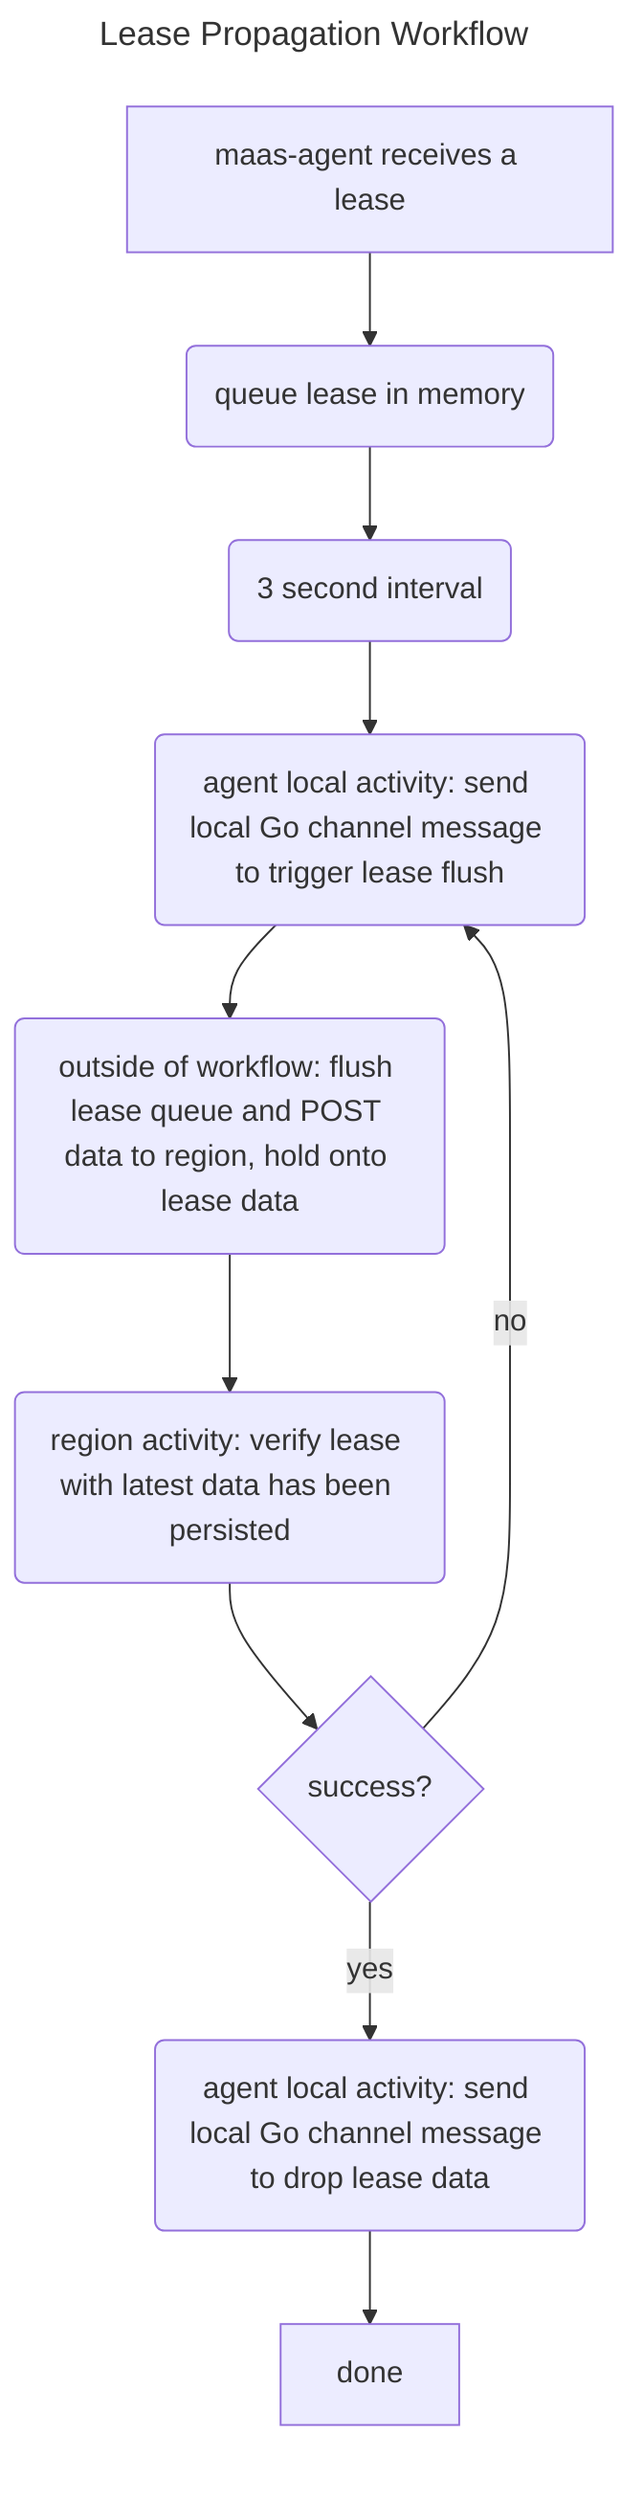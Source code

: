 ---
title: Lease Propagation Workflow
---
flowchart TD
    A[maas-agent receives a lease] --> B(queue lease in memory)
    B --> C(3 second interval)
    C --> D(agent local activity: send local Go channel message to trigger lease flush)
    D --> E(outside of workflow: flush lease queue and POST data to region, hold onto lease data)
    E --> F(region activity: verify lease with latest data has been persisted)
    F --> G{success?}
    G -->|yes| H(agent local activity: send local Go channel message to drop lease data)
    G -->|no| D
    H --> I[done]